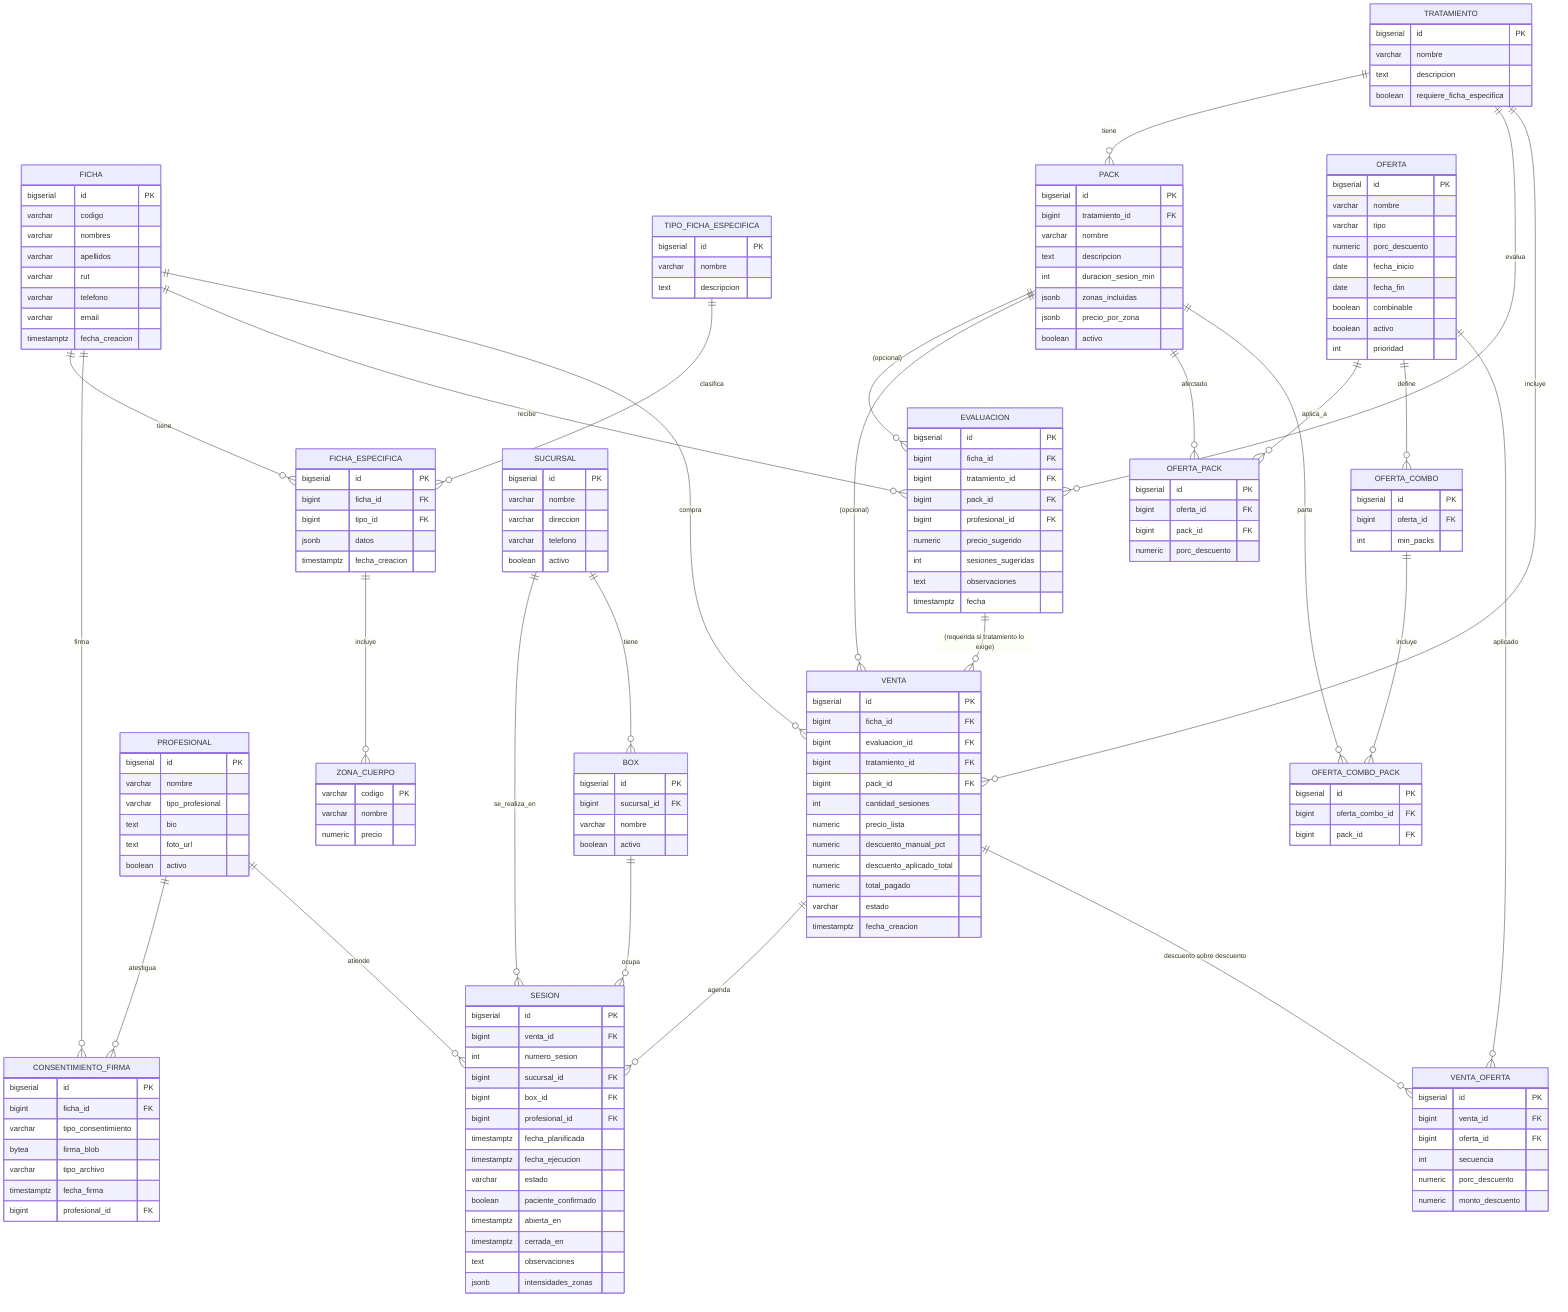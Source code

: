 erDiagram
  FICHA ||--o{ FICHA_ESPECIFICA : tiene
  FICHA ||--o{ CONSENTIMIENTO_FIRMA : firma
  TIPO_FICHA_ESPECIFICA ||--o{ FICHA_ESPECIFICA : clasifica
  FICHA_ESPECIFICA ||--o{ ZONA_CUERPO : incluye
  PROFESIONAL ||--o{ CONSENTIMIENTO_FIRMA : atestigua

  TRATAMIENTO ||--o{ PACK : tiene
  FICHA ||--o{ EVALUACION : recibe
  TRATAMIENTO ||--o{ EVALUACION : evalua
  PACK ||--o{ EVALUACION : "(opcional)"

  FICHA ||--o{ VENTA : compra
  EVALUACION ||--o{ VENTA : "(requerida si tratamiento lo exige)"
  TRATAMIENTO ||--o{ VENTA : incluye
  PACK ||--o{ VENTA : "(opcional)"

  VENTA ||--o{ SESION : agenda
  SUCURSAL ||--o{ SESION : se_realiza_en
  BOX ||--o{ SESION : ocupa
  PROFESIONAL ||--o{ SESION : atiende
  SUCURSAL ||--o{ BOX : tiene

  OFERTA ||--o{ OFERTA_PACK : aplica_a
  PACK ||--o{ OFERTA_PACK : afectado
  OFERTA ||--o{ OFERTA_COMBO : define
  OFERTA_COMBO ||--o{ OFERTA_COMBO_PACK : incluye
  PACK ||--o{ OFERTA_COMBO_PACK : parte

  VENTA ||--o{ VENTA_OFERTA : "descuento sobre descuento"
  OFERTA ||--o{ VENTA_OFERTA : aplicado

  FICHA {
    bigserial id PK
    varchar codigo
    varchar nombres
    varchar apellidos
    varchar rut
    varchar telefono
    varchar email
    timestamptz fecha_creacion
  }

  TIPO_FICHA_ESPECIFICA {
    bigserial id PK
    varchar nombre
    text descripcion
  }

  FICHA_ESPECIFICA {
    bigserial id PK
    bigint ficha_id FK
    bigint tipo_id FK
    jsonb datos
    timestamptz fecha_creacion
  }
  CONSENTIMIENTO_FIRMA {
    bigserial id PK
    bigint ficha_id FK
    varchar tipo_consentimiento
    bytea firma_blob
    varchar tipo_archivo
    timestamptz fecha_firma
    bigint profesional_id FK
  }
  ZONA_CUERPO {
    varchar codigo PK
    varchar nombre
    numeric precio
  }

  TRATAMIENTO {
    bigserial id PK
    varchar nombre
    text descripcion
    boolean requiere_ficha_especifica
  }

  PACK {
    bigserial id PK
    bigint tratamiento_id FK
    varchar nombre
    text descripcion
    int duracion_sesion_min
    jsonb zonas_incluidas
    jsonb precio_por_zona
    boolean activo
  }

  EVALUACION {
    bigserial id PK
    bigint ficha_id FK
    bigint tratamiento_id FK
    bigint pack_id FK
    bigint profesional_id FK
    numeric precio_sugerido
    int sesiones_sugeridas
    text observaciones
    timestamptz fecha
  }

  OFERTA {
    bigserial id PK
    varchar nombre
    varchar tipo
    numeric porc_descuento
    date fecha_inicio
    date fecha_fin
    boolean combinable
    boolean activo
    int prioridad
  }

  OFERTA_PACK {
    bigserial id PK
    bigint oferta_id FK
    bigint pack_id FK
    numeric porc_descuento
  }

  OFERTA_COMBO {
    bigserial id PK
    bigint oferta_id FK
    int min_packs
  }

  OFERTA_COMBO_PACK {
    bigserial id PK
    bigint oferta_combo_id FK
    bigint pack_id FK
  }

  VENTA {
    bigserial id PK
    bigint ficha_id FK
    bigint evaluacion_id FK
    bigint tratamiento_id FK
    bigint pack_id FK
    int cantidad_sesiones
    numeric precio_lista
    numeric descuento_manual_pct
    numeric descuento_aplicado_total
    numeric total_pagado
    varchar estado
    timestamptz fecha_creacion
  }

  VENTA_OFERTA {
    bigserial id PK
    bigint venta_id FK
    bigint oferta_id FK
    int secuencia
    numeric porc_descuento
    numeric monto_descuento
  }

  SUCURSAL {
    bigserial id PK
    varchar nombre
    varchar direccion
    varchar telefono
    boolean activo
  }

  BOX {
    bigserial id PK
    bigint sucursal_id FK
    varchar nombre
    boolean activo
  }

  PROFESIONAL {
    bigserial id PK
    varchar nombre
    varchar tipo_profesional
    text bio
    text foto_url
    boolean activo
  }

  SESION {
    bigserial id PK
    bigint venta_id FK
    int numero_sesion
    bigint sucursal_id FK
    bigint box_id FK
    bigint profesional_id FK
    timestamptz fecha_planificada
    timestamptz fecha_ejecucion
    varchar estado
    boolean paciente_confirmado
    timestamptz abierta_en
    timestamptz cerrada_en
    text observaciones
    jsonb intensidades_zonas
  }